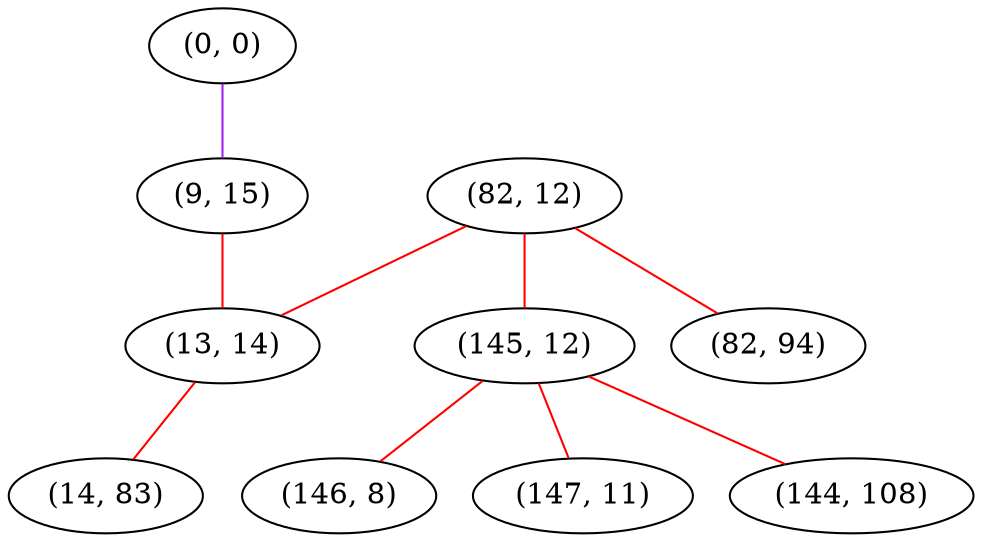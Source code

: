graph "" {
"(0, 0)";
"(82, 12)";
"(9, 15)";
"(13, 14)";
"(14, 83)";
"(145, 12)";
"(146, 8)";
"(82, 94)";
"(147, 11)";
"(144, 108)";
"(0, 0)" -- "(9, 15)"  [color=purple, key=0, weight=4];
"(82, 12)" -- "(13, 14)"  [color=red, key=0, weight=1];
"(82, 12)" -- "(82, 94)"  [color=red, key=0, weight=1];
"(82, 12)" -- "(145, 12)"  [color=red, key=0, weight=1];
"(9, 15)" -- "(13, 14)"  [color=red, key=0, weight=1];
"(13, 14)" -- "(14, 83)"  [color=red, key=0, weight=1];
"(145, 12)" -- "(147, 11)"  [color=red, key=0, weight=1];
"(145, 12)" -- "(146, 8)"  [color=red, key=0, weight=1];
"(145, 12)" -- "(144, 108)"  [color=red, key=0, weight=1];
}
